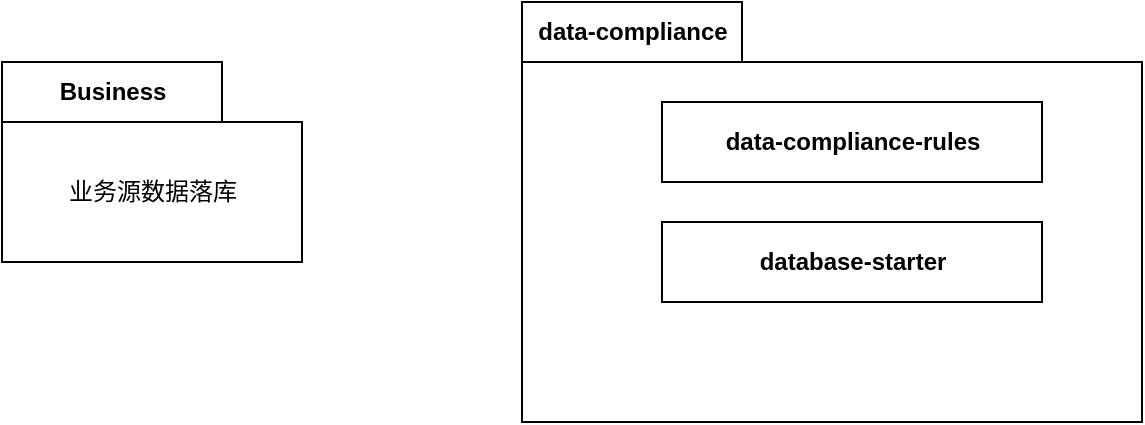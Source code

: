 <mxfile version="20.5.1" type="github">
  <diagram id="CqN74b-jItRRq5Q3Y43E" name="第 1 页">
    <mxGraphModel dx="946" dy="614" grid="1" gridSize="10" guides="1" tooltips="1" connect="1" arrows="1" fold="1" page="1" pageScale="1" pageWidth="4681" pageHeight="3300" math="0" shadow="0">
      <root>
        <mxCell id="0" />
        <mxCell id="1" parent="0" />
        <mxCell id="52fmHzx6xamefgT8uugE-6" value="data-compliance" style="shape=folder;fontStyle=1;tabWidth=110;tabHeight=30;tabPosition=left;html=1;boundedLbl=1;labelInHeader=1;container=1;collapsible=0;recursiveResize=0;" vertex="1" parent="1">
          <mxGeometry x="400" y="210" width="310" height="210" as="geometry" />
        </mxCell>
        <mxCell id="52fmHzx6xamefgT8uugE-7" value="&lt;b&gt;data-compliance-rules&lt;/b&gt;" style="html=1;" vertex="1" parent="52fmHzx6xamefgT8uugE-6">
          <mxGeometry width="190" height="40" relative="1" as="geometry">
            <mxPoint x="70" y="50" as="offset" />
          </mxGeometry>
        </mxCell>
        <mxCell id="52fmHzx6xamefgT8uugE-11" value="&lt;b&gt;database-starter&lt;/b&gt;" style="html=1;" vertex="1" parent="52fmHzx6xamefgT8uugE-6">
          <mxGeometry x="70" y="110" width="190" height="40" as="geometry" />
        </mxCell>
        <mxCell id="52fmHzx6xamefgT8uugE-15" value="Business" style="shape=folder;fontStyle=1;tabWidth=110;tabHeight=30;tabPosition=left;html=1;boundedLbl=1;labelInHeader=1;container=1;collapsible=0;" vertex="1" parent="1">
          <mxGeometry x="140" y="240" width="150" height="100" as="geometry" />
        </mxCell>
        <mxCell id="52fmHzx6xamefgT8uugE-16" value="业务源数据落库" style="html=1;strokeColor=none;resizeWidth=1;resizeHeight=1;fillColor=none;part=1;connectable=0;allowArrows=0;deletable=0;" vertex="1" parent="52fmHzx6xamefgT8uugE-15">
          <mxGeometry width="150" height="70" relative="1" as="geometry">
            <mxPoint y="30" as="offset" />
          </mxGeometry>
        </mxCell>
      </root>
    </mxGraphModel>
  </diagram>
</mxfile>
